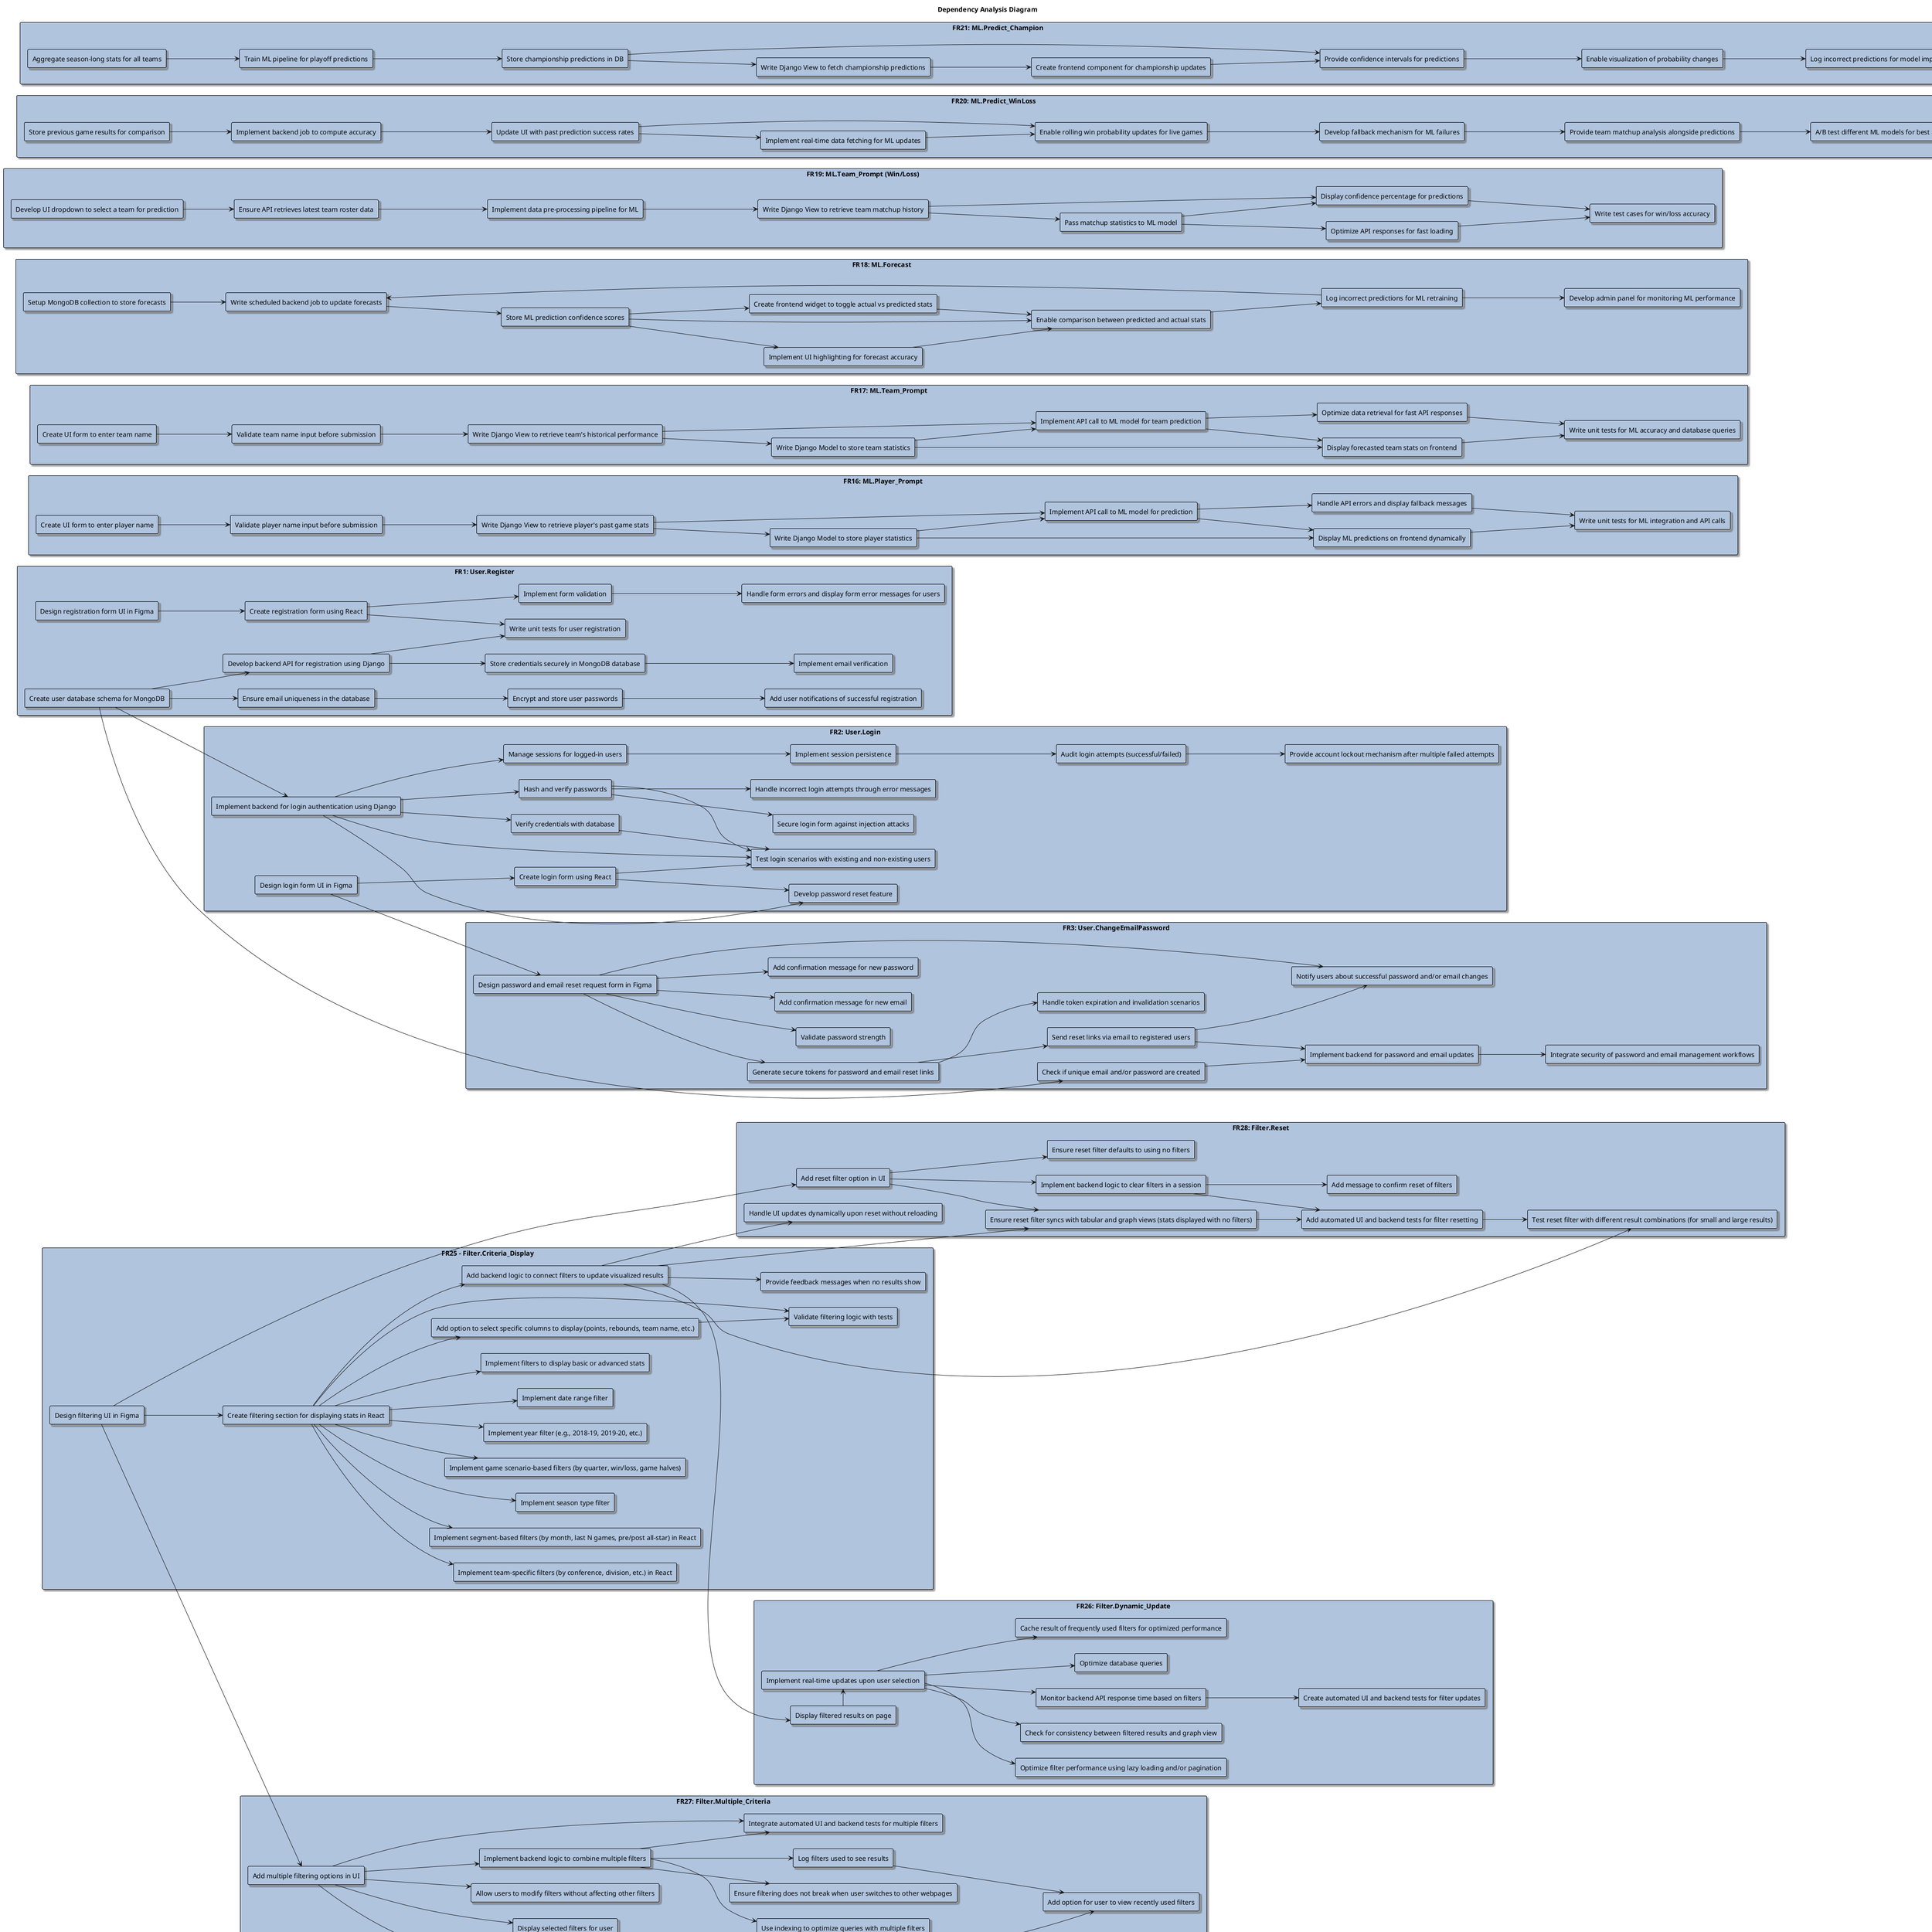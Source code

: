 @startuml
title Dependency Analysis Diagram
left to right direction
skinparam rectangle {
  BackgroundColor LightSteelBlue
  BorderColor Black
  BorderThickness 1
  Shadowing true
}

' FR1: User Registration
rectangle "FR1: User.Register" as FR1 {
  rectangle "Design registration form UI in Figma" as FR1_1
  rectangle "Create registration form using React" as FR1_2
  rectangle "Implement form validation" as FR1_3
  rectangle "Create user database schema for MongoDB" as FR1_4
  rectangle "Develop backend API for registration using Django" as FR1_5
  rectangle "Store credentials securely in MongoDB database" as FR1_6
  rectangle "Implement email verification" as FR1_7
  rectangle "Ensure email uniqueness in the database" as FR1_8
  rectangle "Encrypt and store user passwords" as FR1_9
  rectangle "Add user notifications of successful registration" as FR1_10
  rectangle "Handle form errors and display form error messages for users" as FR1_11
  rectangle "Write unit tests for user registration" as FR1_12

  FR1_1 --> FR1_2
  FR1_2 --> FR1_3
  FR1_4 --> FR1_5
  FR1_4 --> FR1_8
  FR1_5 --> FR1_6
  FR1_6 --> FR1_7
  FR1_8 --> FR1_9
  FR1_9 --> FR1_10
  FR1_3 --> FR1_11
  FR1_5 --> FR1_12
  FR1_2 --> FR1_12

}

' FR2: User Login
rectangle "FR2: User.Login" as FR2 {
  rectangle "Design login form UI in Figma" as FR2_1
  rectangle "Create login form using React" as FR2_2
  rectangle "Implement backend for login authentication using Django" as FR2_3
  rectangle "Verify credentials with database" as FR2_4
  rectangle "Hash and verify passwords" as FR2_5
  rectangle "Handle incorrect login attempts through error messages" as FR2_6
  rectangle "Secure login form against injection attacks" as FR2_7
  rectangle "Manage sessions for logged-in users" as FR2_8
  rectangle "Implement session persistence" as FR2_9
  rectangle "Audit login attempts (successful/failed)" as FR2_10
  rectangle "Develop password reset feature" as FR2_11
  rectangle "Provide account lockout mechanism after multiple failed attempts" as FR2_12
  rectangle "Test login scenarios with existing and non-existing users" as FR2_13

  FR1_4 --> FR2_3
  FR2_1 --> FR2_2
  FR2_3 --> FR2_4
  FR2_3 --> FR2_5
  FR2_5 --> FR2_6
  FR2_5 --> FR2_7
  FR2_3 --> FR2_8
  FR2_8 --> FR2_9
  FR2_9 --> FR2_10
  FR2_2 --> FR2_11
  FR2_3 --> FR2_11
  FR2_10 --> FR2_12
  FR2_2 --> FR2_13
  FR2_3 --> FR2_13
  FR2_4 --> FR2_13
  FR2_5 --> FR2_13
}

' FR3: User.ChangeEmailPassword
rectangle "FR3: User.ChangeEmailPassword" as FR3 {
  rectangle "Design password and email reset request form in Figma" as FR3_1
  rectangle "Generate secure tokens for password and email reset links" as FR3_2
  rectangle "Send reset links via email to registered users" as FR3_3
  rectangle "Validate password strength" as FR3_4
  rectangle "Add confirmation message for new email" as FR3_5
  rectangle "Add confirmation message for new password" as FR3_6
  rectangle "Check if unique email and/or password are created" as FR3_7
  rectangle "Notify users about successful password and/or email changes" as FR3_8
  rectangle "Handle token expiration and invalidation scenarios" as FR3_9
  rectangle "Implement backend for password and email updates" as FR3_10
  rectangle "Integrate security of password and email management workflows" as FR3_11

  FR2_1 --> FR3_1
  FR3_1 --> FR3_2
  FR3_2 --> FR3_3
  FR3_1 --> FR3_4
  FR3_1 --> FR3_5
  FR3_1 --> FR3_6
  FR1_4 --> FR3_7
  FR3_1 --> FR3_8
  FR3_3 --> FR3_8
  FR3_2 --> FR3_9
  FR3_3 --> FR3_10
  FR3_7 --> FR3_10
  FR3_10 --> FR3_11
}

' FR16: ML Player Prompt
rectangle "FR16: ML.Player_Prompt" as FR16 {
  rectangle "Create UI form to enter player name" as FR16_1
  rectangle "Validate player name input before submission" as FR16_2
  rectangle "Write Django View to retrieve player's past game stats" as FR16_3
  rectangle "Write Django Model to store player statistics" as FR16_4
  rectangle "Implement API call to ML model for prediction" as FR16_5
  rectangle "Display ML predictions on frontend dynamically" as FR16_6
  rectangle "Handle API errors and display fallback messages" as FR16_7
  rectangle "Write unit tests for ML integration and API calls" as FR16_8

  FR16_1 --> FR16_2
  FR16_2 --> FR16_3
  FR16_3 --> FR16_4
  FR16_4 --> FR16_5
  FR16_5 --> FR16_6
  FR16_5 --> FR16_7
  FR16_6 --> FR16_8
  FR16_7 --> FR16_8
  FR16_3 --> FR16_5
  FR16_4 --> FR16_6
}

' FR17: ML Team Prompt
rectangle "FR17: ML.Team_Prompt" as FR17 {
  rectangle "Create UI form to enter team name" as FR17_1
  rectangle "Validate team name input before submission" as FR17_2
  rectangle "Write Django View to retrieve team’s historical performance" as FR17_3
  rectangle "Write Django Model to store team statistics" as FR17_4
  rectangle "Implement API call to ML model for team prediction" as FR17_5
  rectangle "Display forecasted team stats on frontend" as FR17_6
  rectangle "Optimize data retrieval for fast API responses" as FR17_7
  rectangle "Write unit tests for ML accuracy and database queries" as FR17_8

  FR17_1 --> FR17_2
  FR17_2 --> FR17_3
  FR17_3 --> FR17_4
  FR17_4 --> FR17_5
  FR17_5 --> FR17_6
  FR17_5 --> FR17_7
  FR17_6 --> FR17_8
  FR17_7 --> FR17_8
  FR17_3 --> FR17_5
  FR17_4 --> FR17_6
}

' FR18: ML Forecast
rectangle "FR18: ML.Forecast" as FR18 {
  rectangle "Setup MongoDB collection to store forecasts" as FR18_1
  rectangle "Write scheduled backend job to update forecasts" as FR18_2
  rectangle "Store ML prediction confidence scores" as FR18_3
  rectangle "Create frontend widget to toggle actual vs predicted stats" as FR18_4
  rectangle "Implement UI highlighting for forecast accuracy" as FR18_5
  rectangle "Enable comparison between predicted and actual stats" as FR18_6
  rectangle "Log incorrect predictions for ML retraining" as FR18_7
  rectangle "Develop admin panel for monitoring ML performance" as FR18_8

  FR18_1 --> FR18_2
  FR18_2 --> FR18_3
  FR18_3 --> FR18_4
  FR18_3 --> FR18_5
  FR18_4 --> FR18_6
  FR18_5 --> FR18_6
  FR18_6 --> FR18_7
  FR18_7 --> FR18_8
  FR18_3 --> FR18_6
  FR18_7 --> FR18_2
}

' FR19: ML Team Prompt (Win/Loss)
rectangle "FR19: ML.Team_Prompt (Win/Loss)" as FR19 {
  rectangle "Develop UI dropdown to select a team for prediction" as FR19_1
  rectangle "Ensure API retrieves latest team roster data" as FR19_2
  rectangle "Implement data pre-processing pipeline for ML" as FR19_3
  rectangle "Write Django View to retrieve team matchup history" as FR19_4
  rectangle "Pass matchup statistics to ML model" as FR19_5
  rectangle "Display confidence percentage for predictions" as FR19_6
  rectangle "Optimize API responses for fast loading" as FR19_7
  rectangle "Write test cases for win/loss accuracy" as FR19_8

  FR19_1 --> FR19_2
  FR19_2 --> FR19_3
  FR19_3 --> FR19_4
  FR19_4 --> FR19_5
  FR19_5 --> FR19_6
  FR19_5 --> FR19_7
  FR19_6 --> FR19_8
  FR19_7 --> FR19_8
  FR19_4 --> FR19_6
}

' FR20: ML Predict Win/Loss
rectangle "FR20: ML.Predict_WinLoss" as FR20 {
  rectangle "Store previous game results for comparison" as FR20_1
  rectangle "Implement backend job to compute accuracy" as FR20_2
  rectangle "Update UI with past prediction success rates" as FR20_3
  rectangle "Implement real-time data fetching for ML updates" as FR20_4
  rectangle "Enable rolling win probability updates for live games" as FR20_5
  rectangle "Develop fallback mechanism for ML failures" as FR20_6
  rectangle "Provide team matchup analysis alongside predictions" as FR20_7
  rectangle "A/B test different ML models for best accuracy" as FR20_8

  FR20_1 --> FR20_2
  FR20_2 --> FR20_3
  FR20_3 --> FR20_4
  FR20_4 --> FR20_5
  FR20_5 --> FR20_6
  FR20_6 --> FR20_7
  FR20_7 --> FR20_8
  FR20_3 --> FR20_5
}

' FR21: ML Predict Champion
rectangle "FR21: ML.Predict_Champion" as FR21 {
  rectangle "Aggregate season-long stats for all teams" as FR21_1
  rectangle "Train ML pipeline for playoff predictions" as FR21_2
  rectangle "Store championship predictions in DB" as FR21_3
  rectangle "Write Django View to fetch championship predictions" as FR21_4
  rectangle "Create frontend component for championship updates" as FR21_5
  rectangle "Provide confidence intervals for predictions" as FR21_6
  rectangle "Enable visualization of probability changes" as FR21_7
  rectangle "Log incorrect predictions for model improvement" as FR21_8

  FR21_1 --> FR21_2
  FR21_2 --> FR21_3
  FR21_3 --> FR21_4
  FR21_4 --> FR21_5
  FR21_5 --> FR21_6
  FR21_6 --> FR21_7
  FR21_7 --> FR21_8
  FR21_3 --> FR21_6
}

' FR25: Filter Criteria Display
rectangle "FR25 - Filter.Criteria_Display" as FR25 {
  rectangle "Design filtering UI in Figma" as FR25_1
  rectangle "Create filtering section for displaying stats in React" as FR25_2
  rectangle "Implement team-specific filters (by conference, division, etc.) in React" as FR25_3
  rectangle "Implement segment-based filters (by month, last N games, pre/post all-star) in React" as FR25_4
  rectangle "Implement season type filter" as FR25_5
  rectangle "Implement game scenario-based filters (by quarter, win/loss, game halves)" as FR25_6
  rectangle "Implement year filter (e.g., 2018-19, 2019-20, etc.)" as FR25_7
  rectangle "Implement date range filter" as FR25_8
  rectangle "Implement filters to display basic or advanced stats" as FR25_9
  rectangle "Add option to select specific columns to display (points, rebounds, team name, etc.)" as FR25_10
  rectangle "Validate filtering logic with tests" as FR25_11
  rectangle "Add backend logic to connect filters to update visualized results" as FR25_12
  rectangle "Provide feedback messages when no results show" as FR25_13

  FR25_1 --> FR25_2
  FR25_2 --> FR25_3
  FR25_2 --> FR25_4
  FR25_2 --> FR25_5
  FR25_2 --> FR25_6
  FR25_2 --> FR25_7
  FR25_2 --> FR25_8
  FR25_2 --> FR25_9
  FR25_2 --> FR25_10
  FR25_2 --> FR25_11
  FR25_10 --> FR25_11
  FR25_2 --> FR25_12
  FR25_12 --> FR25_13
}

' FR26: Filter.Dynamic_Update
rectangle "FR26: Filter.Dynamic_Update" as FR26 {
  rectangle "Optimize database queries" as FR26_1
  rectangle "Implement real-time updates upon user selection" as FR26_2
  rectangle "Cache result of frequently used filters for optimized performance" as FR26_3
  rectangle "Optimize filter performance using lazy loading and/or pagination" as FR26_4
  rectangle "Check for consistency between filtered results and graph view" as FR26_5
  rectangle "Monitor backend API response time based on filters" as FR26_6
  rectangle "Create automated UI and backend tests for filter updates" as FR26_7
  rectangle "Display filtered results on page" as FR26_8

  FR25_12 --> FR26_8
  FR26_8 -> FR26_2
  FR26_2 --> FR26_1
  FR26_2 --> FR26_3
  FR26_2 --> FR26_4
  FR26_2 --> FR26_5
  FR26_2 --> FR26_6
  FR26_6 --> FR26_7
}

' FR27: Filter.Multiple_Criteria
rectangle "FR27: Filter.Multiple_Criteria" as FR27 {
  rectangle "Add multiple filtering options in UI" as FR27_1
  rectangle "Implement backend logic to combine multiple filters" as FR27_2
  rectangle "Display selected filters for user" as FR27_3
  rectangle "Allow users to modify filters without affecting other filters" as FR27_4
  rectangle "Integrate automated UI and backend tests for multiple filters" as FR27_5
  rectangle "Ensure filtering does not break when user switches to other webpages" as FR27_6
  rectangle "Use indexing to optimize queries with multiple filters" as FR27_7
  rectangle "Log filters used to see results" as FR27_8
  rectangle "Add option for user to view recently used filters" as FR27_9

  FR25_1 --> FR27_1
  FR27_1 --> FR27_2
  FR27_1 --> FR27_3
  FR27_1 --> FR27_4
  FR27_1 --> FR27_5
  FR27_2 --> FR27_5
  FR27_2 --> FR27_6
  FR27_2 --> FR27_7
  FR27_2 --> FR27_8
  FR27_8 --> FR27_9
  FR27_1 --> FR27_9
}

' FR28: Filter.Reset
rectangle "FR28: Filter.Reset" as FR28 {
  rectangle "Add reset filter option in UI" as FR28_1
  rectangle "Ensure reset filter defaults to using no filters" as FR28_2
  rectangle "Handle UI updates dynamically upon reset without reloading" as FR28_3
  rectangle "Implement backend logic to clear filters in a session" as FR28_4
  rectangle "Ensure reset filter syncs with tabular and graph views (stats displayed with no filters)" as FR28_5
  rectangle "Add automated UI and backend tests for filter resetting" as FR28_6
  rectangle "Add message to confirm reset of filters" as FR28_7
  rectangle "Test reset filter with different result combinations (for small and large results)" as FR28_8

  FR25_1 --> FR28_1
  FR28_1 --> FR28_2
  FR25_12 --> FR28_3
  FR28_1 --> FR28_4
  FR28_1 --> FR28_5
  FR25_12 --> FR28_5
  FR28_4 --> FR28_6
  FR28_5 --> FR28_6
  FR28_4 --> FR28_7
  FR28_6 --> FR28_8
  FR25_12 --> FR28_8

}

@enduml


